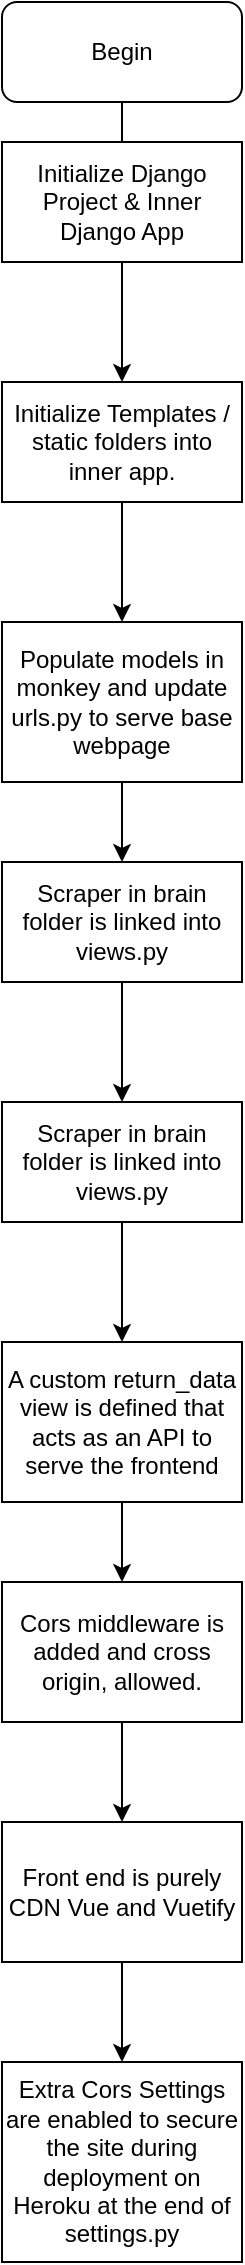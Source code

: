 <mxfile version="13.0.9">
    <diagram id="dln_cWMC3JjjVDnTCOGc" name="Page-1">
        <mxGraphModel dx="1230" dy="998" grid="1" gridSize="10" guides="1" tooltips="1" connect="1" arrows="1" fold="1" page="1" pageScale="1" pageWidth="827" pageHeight="1169" math="0" shadow="0">
            <root>
                <mxCell id="0"/>
                <mxCell id="1" parent="0"/>
                <mxCell id="3" style="edgeStyle=orthogonalEdgeStyle;rounded=0;orthogonalLoop=1;jettySize=auto;html=1;" parent="1" source="2" edge="1">
                    <mxGeometry relative="1" as="geometry">
                        <mxPoint x="425" y="120" as="targetPoint"/>
                    </mxGeometry>
                </mxCell>
                <mxCell id="2" value="Begin" style="rounded=1;whiteSpace=wrap;html=1;" parent="1" vertex="1">
                    <mxGeometry x="365" y="10" width="120" height="50" as="geometry"/>
                </mxCell>
                <mxCell id="5" style="edgeStyle=orthogonalEdgeStyle;rounded=0;orthogonalLoop=1;jettySize=auto;html=1;entryX=0.5;entryY=0;entryDx=0;entryDy=0;" parent="1" source="4" target="6" edge="1">
                    <mxGeometry relative="1" as="geometry">
                        <mxPoint x="425" y="200" as="targetPoint"/>
                    </mxGeometry>
                </mxCell>
                <mxCell id="4" value="Initialize Django Project &amp;amp; Inner Django App" style="rounded=0;whiteSpace=wrap;html=1;" parent="1" vertex="1">
                    <mxGeometry x="365" y="80" width="120" height="60" as="geometry"/>
                </mxCell>
                <mxCell id="7" style="edgeStyle=orthogonalEdgeStyle;rounded=0;orthogonalLoop=1;jettySize=auto;html=1;exitX=0.5;exitY=1;exitDx=0;exitDy=0;" edge="1" parent="1" source="6">
                    <mxGeometry relative="1" as="geometry">
                        <mxPoint x="425" y="320" as="targetPoint"/>
                    </mxGeometry>
                </mxCell>
                <mxCell id="6" value="Initialize Templates / static folders into inner app." style="rounded=0;whiteSpace=wrap;html=1;" parent="1" vertex="1">
                    <mxGeometry x="365" y="200" width="120" height="60" as="geometry"/>
                </mxCell>
                <mxCell id="12" style="edgeStyle=orthogonalEdgeStyle;rounded=0;orthogonalLoop=1;jettySize=auto;html=1;entryX=0.5;entryY=0;entryDx=0;entryDy=0;" edge="1" parent="1" source="8" target="10">
                    <mxGeometry relative="1" as="geometry"/>
                </mxCell>
                <mxCell id="8" value="Populate models in monkey and update urls.py to serve base webpage" style="rounded=0;whiteSpace=wrap;html=1;" vertex="1" parent="1">
                    <mxGeometry x="365" y="320" width="120" height="80" as="geometry"/>
                </mxCell>
                <mxCell id="14" value="" style="edgeStyle=orthogonalEdgeStyle;rounded=0;orthogonalLoop=1;jettySize=auto;html=1;" edge="1" parent="1" source="10" target="13">
                    <mxGeometry relative="1" as="geometry"/>
                </mxCell>
                <mxCell id="10" value="Scraper in brain folder is linked into views.py" style="rounded=0;whiteSpace=wrap;html=1;" vertex="1" parent="1">
                    <mxGeometry x="365" y="440" width="120" height="60" as="geometry"/>
                </mxCell>
                <mxCell id="15" style="edgeStyle=orthogonalEdgeStyle;rounded=0;orthogonalLoop=1;jettySize=auto;html=1;" edge="1" parent="1" source="13">
                    <mxGeometry relative="1" as="geometry">
                        <mxPoint x="425" y="680" as="targetPoint"/>
                    </mxGeometry>
                </mxCell>
                <mxCell id="13" value="Scraper in brain folder is linked into views.py" style="rounded=0;whiteSpace=wrap;html=1;" vertex="1" parent="1">
                    <mxGeometry x="365" y="560" width="120" height="60" as="geometry"/>
                </mxCell>
                <mxCell id="20" style="edgeStyle=orthogonalEdgeStyle;rounded=0;orthogonalLoop=1;jettySize=auto;html=1;entryX=0.5;entryY=0;entryDx=0;entryDy=0;" edge="1" parent="1" source="16" target="18">
                    <mxGeometry relative="1" as="geometry"/>
                </mxCell>
                <mxCell id="16" value="A custom return_data view is defined that acts as an API to serve the frontend" style="rounded=0;whiteSpace=wrap;html=1;" vertex="1" parent="1">
                    <mxGeometry x="365" y="680" width="120" height="80" as="geometry"/>
                </mxCell>
                <mxCell id="22" value="" style="edgeStyle=orthogonalEdgeStyle;rounded=0;orthogonalLoop=1;jettySize=auto;html=1;" edge="1" parent="1" source="18" target="21">
                    <mxGeometry relative="1" as="geometry"/>
                </mxCell>
                <mxCell id="18" value="Cors middleware is added and cross origin, allowed." style="rounded=0;whiteSpace=wrap;html=1;" vertex="1" parent="1">
                    <mxGeometry x="365" y="800" width="120" height="70" as="geometry"/>
                </mxCell>
                <mxCell id="26" style="edgeStyle=orthogonalEdgeStyle;rounded=0;orthogonalLoop=1;jettySize=auto;html=1;entryX=0.5;entryY=0;entryDx=0;entryDy=0;" edge="1" parent="1" source="21" target="24">
                    <mxGeometry relative="1" as="geometry"/>
                </mxCell>
                <mxCell id="21" value="Front end is purely CDN Vue and Vuetify" style="rounded=0;whiteSpace=wrap;html=1;" vertex="1" parent="1">
                    <mxGeometry x="365" y="920" width="120" height="70" as="geometry"/>
                </mxCell>
                <mxCell id="24" value="Extra Cors Settings are enabled to secure the site during deployment on Heroku at the end of settings.py" style="rounded=0;whiteSpace=wrap;html=1;" vertex="1" parent="1">
                    <mxGeometry x="365" y="1040" width="120" height="100" as="geometry"/>
                </mxCell>
            </root>
        </mxGraphModel>
    </diagram>
</mxfile>